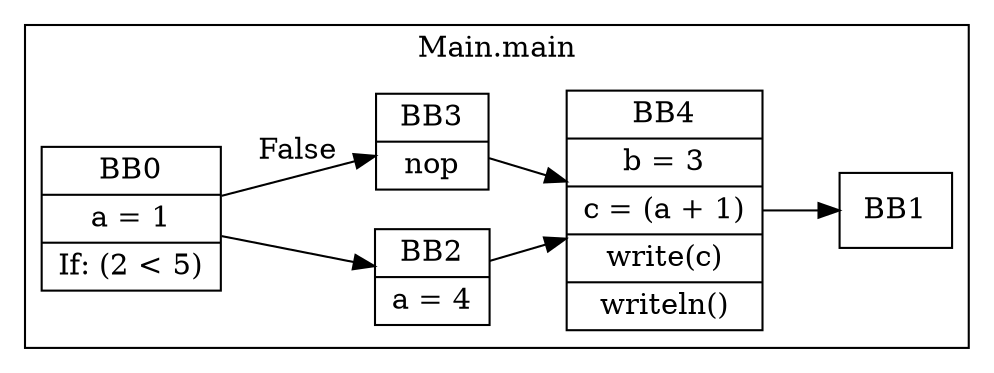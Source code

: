 digraph G {
  graph [ rankdir = "LR" ];
  subgraph cluster_0 {
    label = "Main.main"
    M0_BB0 [
      shape="record"
      label="BB0|a = 1|If: (2 \< 5)"
    ];
    M0_BB0 -> M0_BB2;
    M0_BB0 -> M0_BB3 [label="False"];
    M0_BB1 [
      shape="record"
      label="BB1"
    ];
    M0_BB2 [
      shape="record"
      label="BB2|a = 4"
    ];
    M0_BB2 -> M0_BB4;
    M0_BB3 [
      shape="record"
      label="BB3|nop"
    ];
    M0_BB3 -> M0_BB4;
    M0_BB4 [
      shape="record"
      label="BB4|b = 3|c = (a + 1)|write(c)|writeln()"
    ];
    M0_BB4 -> M0_BB1;
  }
}
